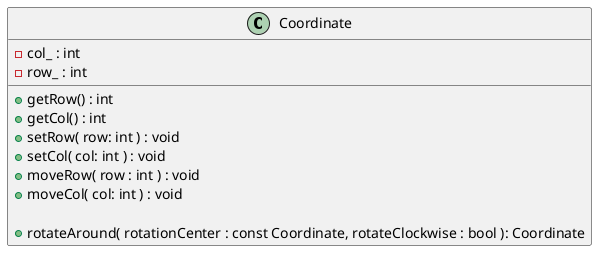 @startuml (id=Coordinate)

class Coordinate {
    - col_ : int
    - row_ : int

    + getRow() : int
    + getCol() : int
    + setRow( row: int ) : void
    + setCol( col: int ) : void
    + moveRow( row : int ) : void
    + moveCol( col: int ) : void

    + rotateAround( rotationCenter : const Coordinate, rotateClockwise : bool ): Coordinate

}

@endluml